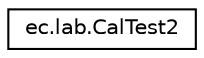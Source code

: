 digraph "Graphical Class Hierarchy"
{
  edge [fontname="Helvetica",fontsize="10",labelfontname="Helvetica",labelfontsize="10"];
  node [fontname="Helvetica",fontsize="10",shape=record];
  rankdir="LR";
  Node0 [label="ec.lab.CalTest2",height=0.2,width=0.4,color="black", fillcolor="white", style="filled",URL="$classec_1_1lab_1_1_cal_test2.html"];
}

